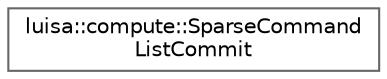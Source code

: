 digraph "类继承关系图"
{
 // LATEX_PDF_SIZE
  bgcolor="transparent";
  edge [fontname=Helvetica,fontsize=10,labelfontname=Helvetica,labelfontsize=10];
  node [fontname=Helvetica,fontsize=10,shape=box,height=0.2,width=0.4];
  rankdir="LR";
  Node0 [id="Node000000",label="luisa::compute::SparseCommand\lListCommit",height=0.2,width=0.4,color="grey40", fillcolor="white", style="filled",URL="$structluisa_1_1compute_1_1_sparse_command_list_commit.html",tooltip=" "];
}
